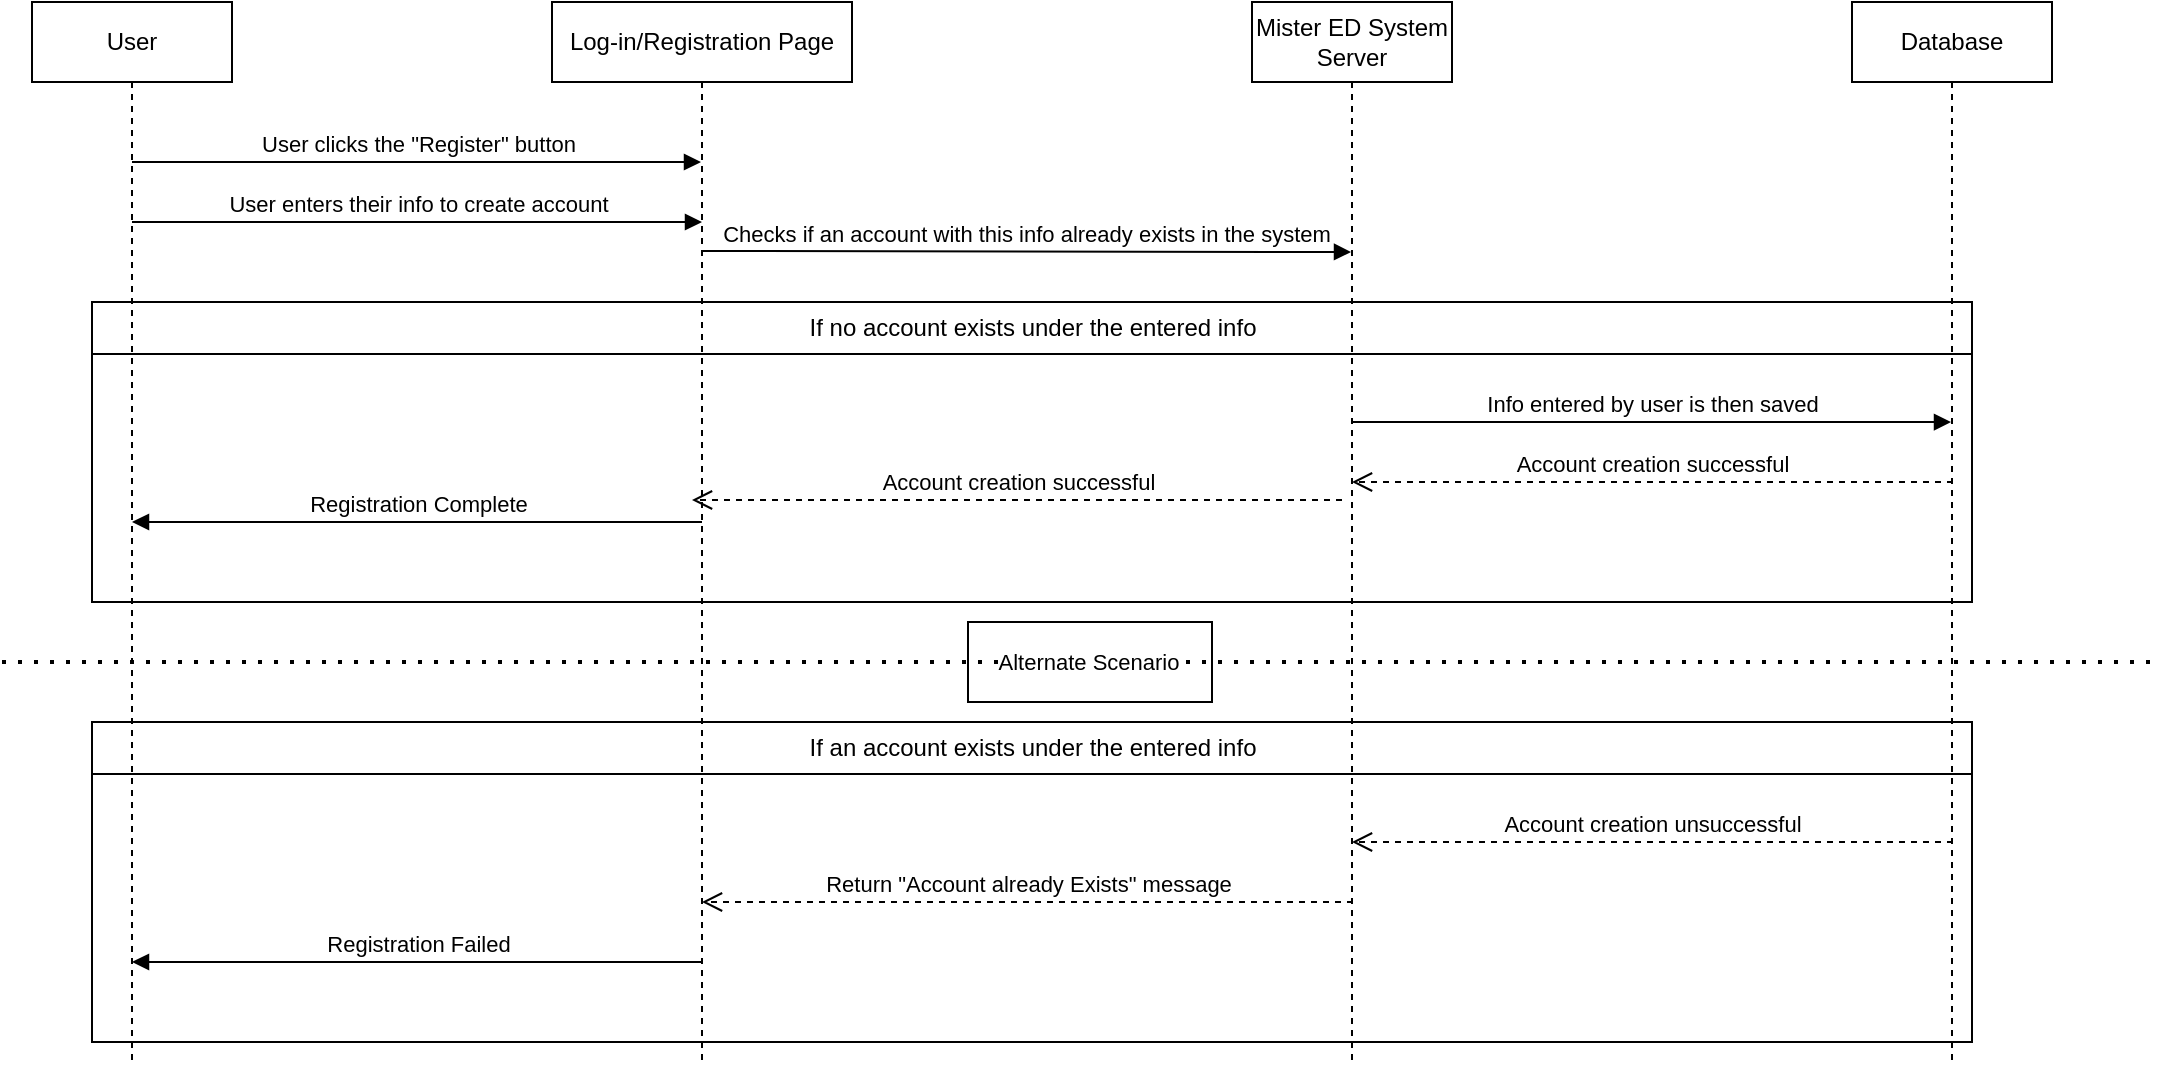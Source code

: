 <mxfile version="22.0.2" type="github">
  <diagram name="Page-1" id="2YBvvXClWsGukQMizWep">
    <mxGraphModel dx="2140" dy="566" grid="1" gridSize="10" guides="1" tooltips="1" connect="1" arrows="1" fold="1" page="1" pageScale="1" pageWidth="850" pageHeight="1100" math="0" shadow="0">
      <root>
        <mxCell id="0" />
        <mxCell id="1" parent="0" />
        <mxCell id="jzckfqYeWctJtNmcKv05-22" value="" style="rounded=0;whiteSpace=wrap;html=1;" vertex="1" parent="1">
          <mxGeometry x="368" y="700" width="122" height="40" as="geometry" />
        </mxCell>
        <mxCell id="jzckfqYeWctJtNmcKv05-18" value="" style="endArrow=none;dashed=1;html=1;dashPattern=1 3;strokeWidth=2;rounded=0;" edge="1" parent="1">
          <mxGeometry width="50" height="50" relative="1" as="geometry">
            <mxPoint x="-115" y="720" as="sourcePoint" />
            <mxPoint x="965" y="720" as="targetPoint" />
          </mxGeometry>
        </mxCell>
        <mxCell id="jzckfqYeWctJtNmcKv05-21" value="Alternate Scenario" style="edgeLabel;html=1;align=center;verticalAlign=middle;resizable=0;points=[];" vertex="1" connectable="0" parent="jzckfqYeWctJtNmcKv05-18">
          <mxGeometry x="-0.015" y="1" relative="1" as="geometry">
            <mxPoint x="11" y="1" as="offset" />
          </mxGeometry>
        </mxCell>
        <mxCell id="jzckfqYeWctJtNmcKv05-9" value="If no account exists under the entered info" style="swimlane;fontStyle=0;childLayout=stackLayout;horizontal=1;startSize=26;fillColor=none;horizontalStack=0;resizeParent=1;resizeParentMax=0;resizeLast=0;collapsible=1;marginBottom=0;html=1;" vertex="1" parent="1">
          <mxGeometry x="-70" y="540" width="940" height="150" as="geometry" />
        </mxCell>
        <mxCell id="R3fOsro8TMt8DzRH_CVn-8" value="Info entered by user is then saved" style="html=1;verticalAlign=bottom;endArrow=block;edgeStyle=elbowEdgeStyle;elbow=vertical;curved=0;rounded=0;" parent="jzckfqYeWctJtNmcKv05-9" edge="1">
          <mxGeometry relative="1" as="geometry">
            <mxPoint x="630" y="60" as="sourcePoint" />
            <Array as="points">
              <mxPoint x="934.6" y="60.01" />
            </Array>
            <mxPoint x="929.5" y="60.01" as="targetPoint" />
          </mxGeometry>
        </mxCell>
        <mxCell id="R3fOsro8TMt8DzRH_CVn-9" value="Account creation successful" style="html=1;verticalAlign=bottom;endArrow=open;dashed=1;endSize=8;edgeStyle=elbowEdgeStyle;elbow=vertical;curved=0;rounded=0;" parent="jzckfqYeWctJtNmcKv05-9" edge="1" target="R3fOsro8TMt8DzRH_CVn-6">
          <mxGeometry relative="1" as="geometry">
            <mxPoint x="670" y="90" as="targetPoint" />
            <Array as="points" />
            <mxPoint x="930.5" y="90" as="sourcePoint" />
          </mxGeometry>
        </mxCell>
        <mxCell id="R3fOsro8TMt8DzRH_CVn-5" value="Registration Complete" style="html=1;verticalAlign=bottom;endArrow=block;edgeStyle=elbowEdgeStyle;elbow=vertical;curved=0;rounded=0;" parent="jzckfqYeWctJtNmcKv05-9" edge="1">
          <mxGeometry relative="1" as="geometry">
            <mxPoint x="305" y="110" as="sourcePoint" />
            <Array as="points">
              <mxPoint x="200.5" y="110" />
              <mxPoint x="320.5" y="100" />
            </Array>
            <mxPoint x="20" y="110" as="targetPoint" />
          </mxGeometry>
        </mxCell>
        <mxCell id="aM9ryv3xv72pqoxQDRHE-1" value="User" style="shape=umlLifeline;perimeter=lifelinePerimeter;whiteSpace=wrap;html=1;container=0;dropTarget=0;collapsible=0;recursiveResize=0;outlineConnect=0;portConstraint=eastwest;newEdgeStyle={&quot;edgeStyle&quot;:&quot;elbowEdgeStyle&quot;,&quot;elbow&quot;:&quot;vertical&quot;,&quot;curved&quot;:0,&quot;rounded&quot;:0};" parent="1" vertex="1">
          <mxGeometry x="-100" y="390" width="100" height="530" as="geometry" />
        </mxCell>
        <mxCell id="aM9ryv3xv72pqoxQDRHE-5" value="Database" style="shape=umlLifeline;perimeter=lifelinePerimeter;whiteSpace=wrap;html=1;container=0;dropTarget=0;collapsible=0;recursiveResize=0;outlineConnect=0;portConstraint=eastwest;newEdgeStyle={&quot;edgeStyle&quot;:&quot;elbowEdgeStyle&quot;,&quot;elbow&quot;:&quot;vertical&quot;,&quot;curved&quot;:0,&quot;rounded&quot;:0};" parent="1" vertex="1">
          <mxGeometry x="810" y="390" width="100" height="530" as="geometry" />
        </mxCell>
        <mxCell id="aM9ryv3xv72pqoxQDRHE-7" value="User clicks the &quot;Register&quot; button" style="html=1;verticalAlign=bottom;endArrow=block;edgeStyle=elbowEdgeStyle;elbow=vertical;curved=0;rounded=0;" parent="1" edge="1" target="R3fOsro8TMt8DzRH_CVn-1">
          <mxGeometry relative="1" as="geometry">
            <mxPoint x="-50" y="470" as="sourcePoint" />
            <Array as="points" />
            <mxPoint x="180" y="480" as="targetPoint" />
          </mxGeometry>
        </mxCell>
        <mxCell id="R3fOsro8TMt8DzRH_CVn-1" value="Log-in/Registration Page" style="shape=umlLifeline;perimeter=lifelinePerimeter;whiteSpace=wrap;html=1;container=0;dropTarget=0;collapsible=0;recursiveResize=0;outlineConnect=0;portConstraint=eastwest;newEdgeStyle={&quot;edgeStyle&quot;:&quot;elbowEdgeStyle&quot;,&quot;elbow&quot;:&quot;vertical&quot;,&quot;curved&quot;:0,&quot;rounded&quot;:0};" parent="1" vertex="1">
          <mxGeometry x="160" y="390" width="150" height="530" as="geometry" />
        </mxCell>
        <mxCell id="R3fOsro8TMt8DzRH_CVn-6" value="Mister ED System Server" style="shape=umlLifeline;perimeter=lifelinePerimeter;whiteSpace=wrap;html=1;container=0;dropTarget=0;collapsible=0;recursiveResize=0;outlineConnect=0;portConstraint=eastwest;newEdgeStyle={&quot;edgeStyle&quot;:&quot;elbowEdgeStyle&quot;,&quot;elbow&quot;:&quot;vertical&quot;,&quot;curved&quot;:0,&quot;rounded&quot;:0};" parent="1" vertex="1">
          <mxGeometry x="510" y="390" width="100" height="530" as="geometry" />
        </mxCell>
        <mxCell id="R3fOsro8TMt8DzRH_CVn-7" value="User enters their info to create account" style="html=1;verticalAlign=bottom;endArrow=block;edgeStyle=elbowEdgeStyle;elbow=vertical;curved=0;rounded=0;" parent="1" edge="1">
          <mxGeometry relative="1" as="geometry">
            <mxPoint x="-50" y="500" as="sourcePoint" />
            <Array as="points">
              <mxPoint x="-44.5" y="500" />
            </Array>
            <mxPoint x="235" y="500.42" as="targetPoint" />
          </mxGeometry>
        </mxCell>
        <mxCell id="R3fOsro8TMt8DzRH_CVn-10" value="Account creation successful" style="html=1;verticalAlign=bottom;endArrow=open;dashed=1;endSize=8;edgeStyle=elbowEdgeStyle;elbow=vertical;curved=0;rounded=0;" parent="1" edge="1">
          <mxGeometry relative="1" as="geometry">
            <mxPoint x="230" y="639" as="targetPoint" />
            <Array as="points" />
            <mxPoint x="555" y="639" as="sourcePoint" />
          </mxGeometry>
        </mxCell>
        <mxCell id="jzckfqYeWctJtNmcKv05-1" value="Checks if an account with this info already exists in the system" style="html=1;verticalAlign=bottom;endArrow=block;edgeStyle=elbowEdgeStyle;elbow=vertical;curved=0;rounded=0;" edge="1" parent="1">
          <mxGeometry relative="1" as="geometry">
            <mxPoint x="234.5" y="514.5" as="sourcePoint" />
            <Array as="points">
              <mxPoint x="400" y="515" />
              <mxPoint x="285.5" y="424.5" />
            </Array>
            <mxPoint x="559.5" y="514.5" as="targetPoint" />
          </mxGeometry>
        </mxCell>
        <mxCell id="jzckfqYeWctJtNmcKv05-13" value="If an account exists under the entered info" style="swimlane;fontStyle=0;childLayout=stackLayout;horizontal=1;startSize=26;fillColor=none;horizontalStack=0;resizeParent=1;resizeParentMax=0;resizeLast=0;collapsible=1;marginBottom=0;html=1;" vertex="1" parent="1">
          <mxGeometry x="-70" y="750" width="940" height="160" as="geometry" />
        </mxCell>
        <mxCell id="jzckfqYeWctJtNmcKv05-15" value="Return &quot;Account already Exists&quot; message" style="html=1;verticalAlign=bottom;endArrow=open;dashed=1;endSize=8;edgeStyle=elbowEdgeStyle;elbow=vertical;curved=0;rounded=0;" edge="1" parent="jzckfqYeWctJtNmcKv05-13" target="R3fOsro8TMt8DzRH_CVn-1">
          <mxGeometry relative="1" as="geometry">
            <mxPoint x="330" y="90" as="targetPoint" />
            <Array as="points" />
            <mxPoint x="630.5" y="90" as="sourcePoint" />
          </mxGeometry>
        </mxCell>
        <mxCell id="jzckfqYeWctJtNmcKv05-16" value="Account creation unsuccessful" style="html=1;verticalAlign=bottom;endArrow=open;dashed=1;endSize=8;edgeStyle=elbowEdgeStyle;elbow=vertical;curved=0;rounded=0;" edge="1" parent="jzckfqYeWctJtNmcKv05-13">
          <mxGeometry relative="1" as="geometry">
            <mxPoint x="630" y="60" as="targetPoint" />
            <Array as="points" />
            <mxPoint x="930.5" y="60" as="sourcePoint" />
          </mxGeometry>
        </mxCell>
        <mxCell id="jzckfqYeWctJtNmcKv05-17" value="Registration Failed" style="html=1;verticalAlign=bottom;endArrow=block;edgeStyle=elbowEdgeStyle;elbow=vertical;curved=0;rounded=0;" edge="1" parent="jzckfqYeWctJtNmcKv05-13">
          <mxGeometry relative="1" as="geometry">
            <mxPoint x="305" y="120" as="sourcePoint" />
            <Array as="points">
              <mxPoint x="200.5" y="120" />
              <mxPoint x="320.5" y="110" />
            </Array>
            <mxPoint x="20" y="120" as="targetPoint" />
          </mxGeometry>
        </mxCell>
      </root>
    </mxGraphModel>
  </diagram>
</mxfile>
